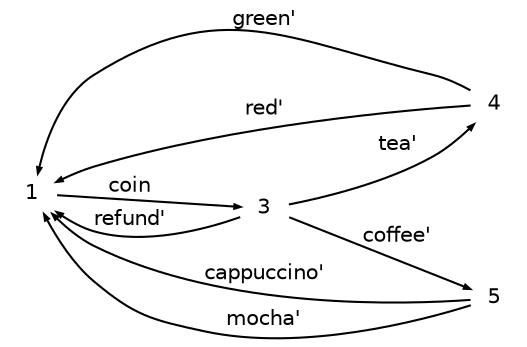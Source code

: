 digraph g
{
   graph [rankdir=LR];
   edge [arrowsize=0.3,fontsize=10,fontname=Helvetica];
   node [shape=plaintext,width=.3,height=.2,fontsize=10,fontname=Helvetica];
   1->3 [label="coin"];
   3->1 [label="refund'"];
   3->4 [label="tea'"];
   3->5 [label="coffee'"];
   4->1 [label="green'"];
   4->1 [label="red'"];
   5->1 [label="cappuccino'"];
   5->1 [label="mocha'"];
}
